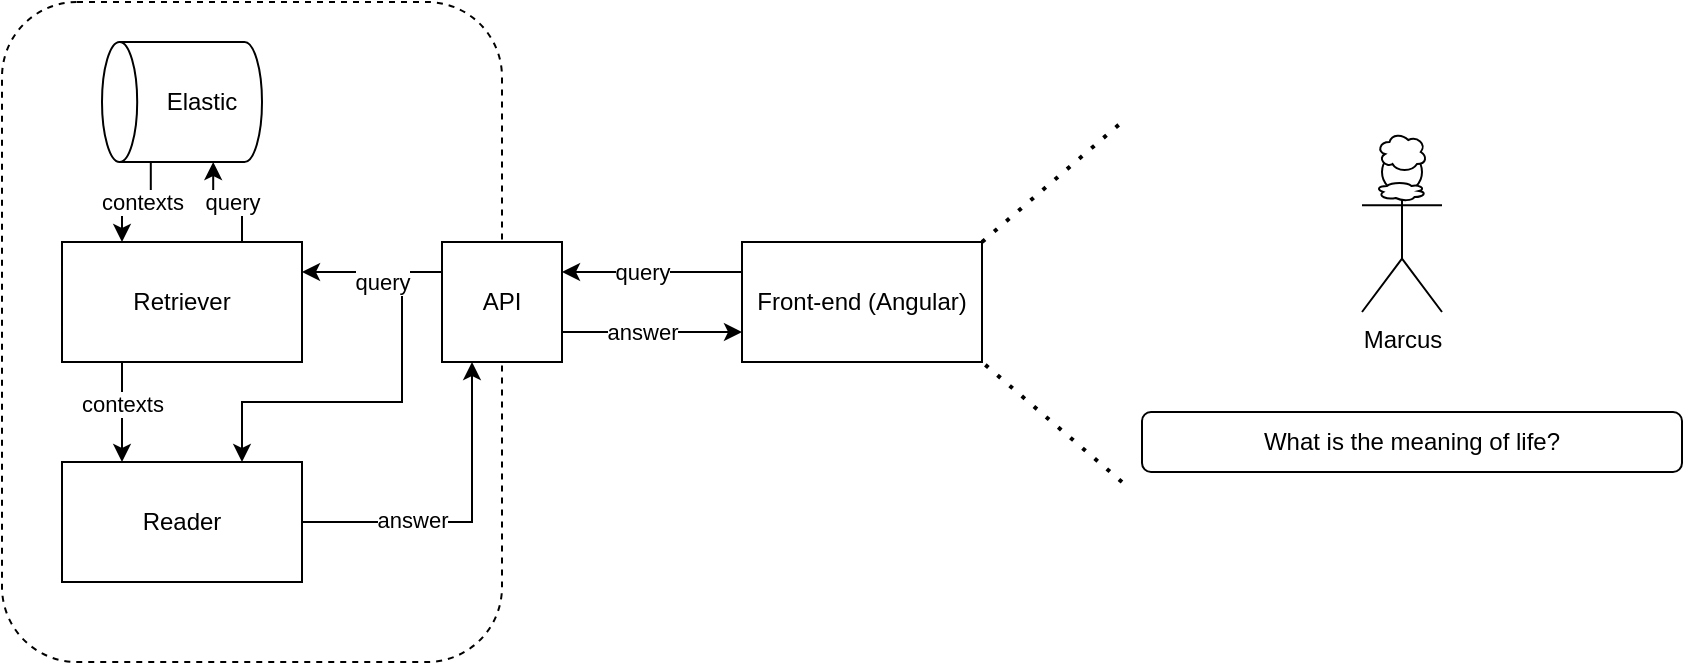 <mxfile version="14.5.8" type="github">
  <diagram id="SdViJz7kfbEquzfM7jgL" name="Page-1">
    <mxGraphModel dx="1038" dy="662" grid="1" gridSize="10" guides="1" tooltips="1" connect="1" arrows="1" fold="1" page="1" pageScale="1" pageWidth="1169" pageHeight="827" math="0" shadow="0">
      <root>
        <mxCell id="0" />
        <mxCell id="1" parent="0" />
        <mxCell id="W-YctxdmhBy7OiHufll1-7" value="" style="rounded=1;whiteSpace=wrap;html=1;dashed=1;" vertex="1" parent="1">
          <mxGeometry x="140" y="90" width="250" height="330" as="geometry" />
        </mxCell>
        <mxCell id="W-YctxdmhBy7OiHufll1-4" value="" style="group" vertex="1" connectable="0" parent="1">
          <mxGeometry x="190" y="110" width="80" height="60" as="geometry" />
        </mxCell>
        <mxCell id="W-YctxdmhBy7OiHufll1-1" value="" style="shape=cylinder3;whiteSpace=wrap;html=1;boundedLbl=1;backgroundOutline=1;size=8.8;rotation=-90;" vertex="1" parent="W-YctxdmhBy7OiHufll1-4">
          <mxGeometry x="10" y="-10" width="60" height="80" as="geometry" />
        </mxCell>
        <mxCell id="W-YctxdmhBy7OiHufll1-3" value="Elastic" style="text;html=1;strokeColor=none;fillColor=none;align=center;verticalAlign=middle;whiteSpace=wrap;rounded=0;" vertex="1" parent="W-YctxdmhBy7OiHufll1-4">
          <mxGeometry x="30" y="20" width="40" height="20" as="geometry" />
        </mxCell>
        <mxCell id="W-YctxdmhBy7OiHufll1-24" style="edgeStyle=orthogonalEdgeStyle;rounded=0;orthogonalLoop=1;jettySize=auto;html=1;exitX=0.75;exitY=0;exitDx=0;exitDy=0;entryX=0;entryY=0;entryDx=0;entryDy=55.6;entryPerimeter=0;" edge="1" parent="1" source="W-YctxdmhBy7OiHufll1-5" target="W-YctxdmhBy7OiHufll1-1">
          <mxGeometry relative="1" as="geometry" />
        </mxCell>
        <mxCell id="W-YctxdmhBy7OiHufll1-25" value="query" style="edgeLabel;html=1;align=center;verticalAlign=middle;resizable=0;points=[];" vertex="1" connectable="0" parent="W-YctxdmhBy7OiHufll1-24">
          <mxGeometry x="-0.089" relative="1" as="geometry">
            <mxPoint as="offset" />
          </mxGeometry>
        </mxCell>
        <mxCell id="W-YctxdmhBy7OiHufll1-28" style="edgeStyle=orthogonalEdgeStyle;rounded=0;orthogonalLoop=1;jettySize=auto;html=1;exitX=0.25;exitY=1;exitDx=0;exitDy=0;entryX=0.25;entryY=0;entryDx=0;entryDy=0;" edge="1" parent="1" source="W-YctxdmhBy7OiHufll1-5" target="W-YctxdmhBy7OiHufll1-6">
          <mxGeometry relative="1" as="geometry" />
        </mxCell>
        <mxCell id="W-YctxdmhBy7OiHufll1-30" value="contexts" style="edgeLabel;html=1;align=center;verticalAlign=middle;resizable=0;points=[];" vertex="1" connectable="0" parent="W-YctxdmhBy7OiHufll1-28">
          <mxGeometry x="-0.179" relative="1" as="geometry">
            <mxPoint as="offset" />
          </mxGeometry>
        </mxCell>
        <mxCell id="W-YctxdmhBy7OiHufll1-5" value="Retriever" style="rounded=0;whiteSpace=wrap;html=1;" vertex="1" parent="1">
          <mxGeometry x="170" y="210" width="120" height="60" as="geometry" />
        </mxCell>
        <mxCell id="W-YctxdmhBy7OiHufll1-31" style="edgeStyle=orthogonalEdgeStyle;rounded=0;orthogonalLoop=1;jettySize=auto;html=1;exitX=1;exitY=0.5;exitDx=0;exitDy=0;entryX=0.25;entryY=1;entryDx=0;entryDy=0;" edge="1" parent="1" source="W-YctxdmhBy7OiHufll1-6" target="W-YctxdmhBy7OiHufll1-8">
          <mxGeometry relative="1" as="geometry">
            <Array as="points">
              <mxPoint x="375" y="350" />
            </Array>
          </mxGeometry>
        </mxCell>
        <mxCell id="W-YctxdmhBy7OiHufll1-32" value="answer" style="edgeLabel;html=1;align=center;verticalAlign=middle;resizable=0;points=[];" vertex="1" connectable="0" parent="W-YctxdmhBy7OiHufll1-31">
          <mxGeometry x="-0.336" y="1" relative="1" as="geometry">
            <mxPoint as="offset" />
          </mxGeometry>
        </mxCell>
        <mxCell id="W-YctxdmhBy7OiHufll1-6" value="Reader" style="rounded=0;whiteSpace=wrap;html=1;" vertex="1" parent="1">
          <mxGeometry x="170" y="320" width="120" height="60" as="geometry" />
        </mxCell>
        <mxCell id="W-YctxdmhBy7OiHufll1-19" style="edgeStyle=orthogonalEdgeStyle;rounded=0;orthogonalLoop=1;jettySize=auto;html=1;exitX=1;exitY=0.75;exitDx=0;exitDy=0;entryX=0;entryY=0.75;entryDx=0;entryDy=0;" edge="1" parent="1" source="W-YctxdmhBy7OiHufll1-8" target="W-YctxdmhBy7OiHufll1-9">
          <mxGeometry relative="1" as="geometry" />
        </mxCell>
        <mxCell id="W-YctxdmhBy7OiHufll1-20" value="answer" style="edgeLabel;html=1;align=center;verticalAlign=middle;resizable=0;points=[];" vertex="1" connectable="0" parent="W-YctxdmhBy7OiHufll1-19">
          <mxGeometry x="-0.189" y="-2" relative="1" as="geometry">
            <mxPoint x="3.33" y="-2" as="offset" />
          </mxGeometry>
        </mxCell>
        <mxCell id="W-YctxdmhBy7OiHufll1-29" style="edgeStyle=orthogonalEdgeStyle;rounded=0;orthogonalLoop=1;jettySize=auto;html=1;exitX=0;exitY=0.25;exitDx=0;exitDy=0;entryX=0.75;entryY=0;entryDx=0;entryDy=0;" edge="1" parent="1" source="W-YctxdmhBy7OiHufll1-8" target="W-YctxdmhBy7OiHufll1-6">
          <mxGeometry relative="1" as="geometry">
            <Array as="points">
              <mxPoint x="340" y="225" />
              <mxPoint x="340" y="290" />
              <mxPoint x="260" y="290" />
            </Array>
          </mxGeometry>
        </mxCell>
        <mxCell id="W-YctxdmhBy7OiHufll1-8" value="API" style="whiteSpace=wrap;html=1;aspect=fixed;" vertex="1" parent="1">
          <mxGeometry x="360" y="210" width="60" height="60" as="geometry" />
        </mxCell>
        <mxCell id="W-YctxdmhBy7OiHufll1-9" value="Front-end (Angular)" style="rounded=0;whiteSpace=wrap;html=1;" vertex="1" parent="1">
          <mxGeometry x="510" y="210" width="120" height="60" as="geometry" />
        </mxCell>
        <mxCell id="W-YctxdmhBy7OiHufll1-10" value="What is the meaning of life?" style="rounded=1;whiteSpace=wrap;html=1;" vertex="1" parent="1">
          <mxGeometry x="710" y="295" width="270" height="30" as="geometry" />
        </mxCell>
        <mxCell id="W-YctxdmhBy7OiHufll1-11" value="Marcus" style="shape=umlActor;verticalLabelPosition=bottom;verticalAlign=top;html=1;outlineConnect=0;" vertex="1" parent="1">
          <mxGeometry x="820" y="165" width="40" height="80" as="geometry" />
        </mxCell>
        <mxCell id="W-YctxdmhBy7OiHufll1-12" value="" style="ellipse;shape=cloud;whiteSpace=wrap;html=1;" vertex="1" parent="1">
          <mxGeometry x="827.5" y="155" width="25" height="20" as="geometry" />
        </mxCell>
        <mxCell id="W-YctxdmhBy7OiHufll1-13" value="" style="ellipse;shape=cloud;whiteSpace=wrap;html=1;rotation=-180;" vertex="1" parent="1">
          <mxGeometry x="827.5" y="180" width="25" height="10" as="geometry" />
        </mxCell>
        <mxCell id="W-YctxdmhBy7OiHufll1-14" value="" style="endArrow=none;dashed=1;html=1;dashPattern=1 3;strokeWidth=2;entryX=1;entryY=1;entryDx=0;entryDy=0;" edge="1" parent="1" target="W-YctxdmhBy7OiHufll1-9">
          <mxGeometry width="50" height="50" relative="1" as="geometry">
            <mxPoint x="700" y="330" as="sourcePoint" />
            <mxPoint x="890" y="190" as="targetPoint" />
          </mxGeometry>
        </mxCell>
        <mxCell id="W-YctxdmhBy7OiHufll1-15" value="" style="endArrow=none;dashed=1;html=1;dashPattern=1 3;strokeWidth=2;exitX=1;exitY=0;exitDx=0;exitDy=0;" edge="1" parent="1" source="W-YctxdmhBy7OiHufll1-9">
          <mxGeometry width="50" height="50" relative="1" as="geometry">
            <mxPoint x="840" y="240" as="sourcePoint" />
            <mxPoint x="700" y="150" as="targetPoint" />
          </mxGeometry>
        </mxCell>
        <mxCell id="W-YctxdmhBy7OiHufll1-16" value="" style="endArrow=classic;html=1;exitX=0;exitY=0.25;exitDx=0;exitDy=0;entryX=1;entryY=0.25;entryDx=0;entryDy=0;" edge="1" parent="1" source="W-YctxdmhBy7OiHufll1-9" target="W-YctxdmhBy7OiHufll1-8">
          <mxGeometry width="50" height="50" relative="1" as="geometry">
            <mxPoint x="380" y="240" as="sourcePoint" />
            <mxPoint x="430" y="190" as="targetPoint" />
          </mxGeometry>
        </mxCell>
        <mxCell id="W-YctxdmhBy7OiHufll1-17" value="query" style="edgeLabel;html=1;align=center;verticalAlign=middle;resizable=0;points=[];" vertex="1" connectable="0" parent="W-YctxdmhBy7OiHufll1-16">
          <mxGeometry x="-0.181" y="1" relative="1" as="geometry">
            <mxPoint x="-13.33" y="-1" as="offset" />
          </mxGeometry>
        </mxCell>
        <mxCell id="W-YctxdmhBy7OiHufll1-26" style="edgeStyle=orthogonalEdgeStyle;rounded=0;orthogonalLoop=1;jettySize=auto;html=1;exitX=0;exitY=0;exitDx=0;exitDy=24.4;exitPerimeter=0;entryX=0.25;entryY=0;entryDx=0;entryDy=0;" edge="1" parent="1" source="W-YctxdmhBy7OiHufll1-1" target="W-YctxdmhBy7OiHufll1-5">
          <mxGeometry relative="1" as="geometry" />
        </mxCell>
        <mxCell id="W-YctxdmhBy7OiHufll1-27" value="contexts" style="edgeLabel;html=1;align=center;verticalAlign=middle;resizable=0;points=[];" vertex="1" connectable="0" parent="W-YctxdmhBy7OiHufll1-26">
          <mxGeometry x="-0.086" relative="1" as="geometry">
            <mxPoint as="offset" />
          </mxGeometry>
        </mxCell>
        <mxCell id="W-YctxdmhBy7OiHufll1-22" style="edgeStyle=orthogonalEdgeStyle;rounded=0;orthogonalLoop=1;jettySize=auto;html=1;exitX=0;exitY=0.25;exitDx=0;exitDy=0;entryX=1;entryY=0.25;entryDx=0;entryDy=0;" edge="1" parent="1" source="W-YctxdmhBy7OiHufll1-8" target="W-YctxdmhBy7OiHufll1-5">
          <mxGeometry relative="1" as="geometry" />
        </mxCell>
        <mxCell id="W-YctxdmhBy7OiHufll1-23" value="query" style="edgeLabel;html=1;align=center;verticalAlign=middle;resizable=0;points=[];" vertex="1" connectable="0" parent="W-YctxdmhBy7OiHufll1-22">
          <mxGeometry x="0.143" relative="1" as="geometry">
            <mxPoint x="10" y="5" as="offset" />
          </mxGeometry>
        </mxCell>
      </root>
    </mxGraphModel>
  </diagram>
</mxfile>
